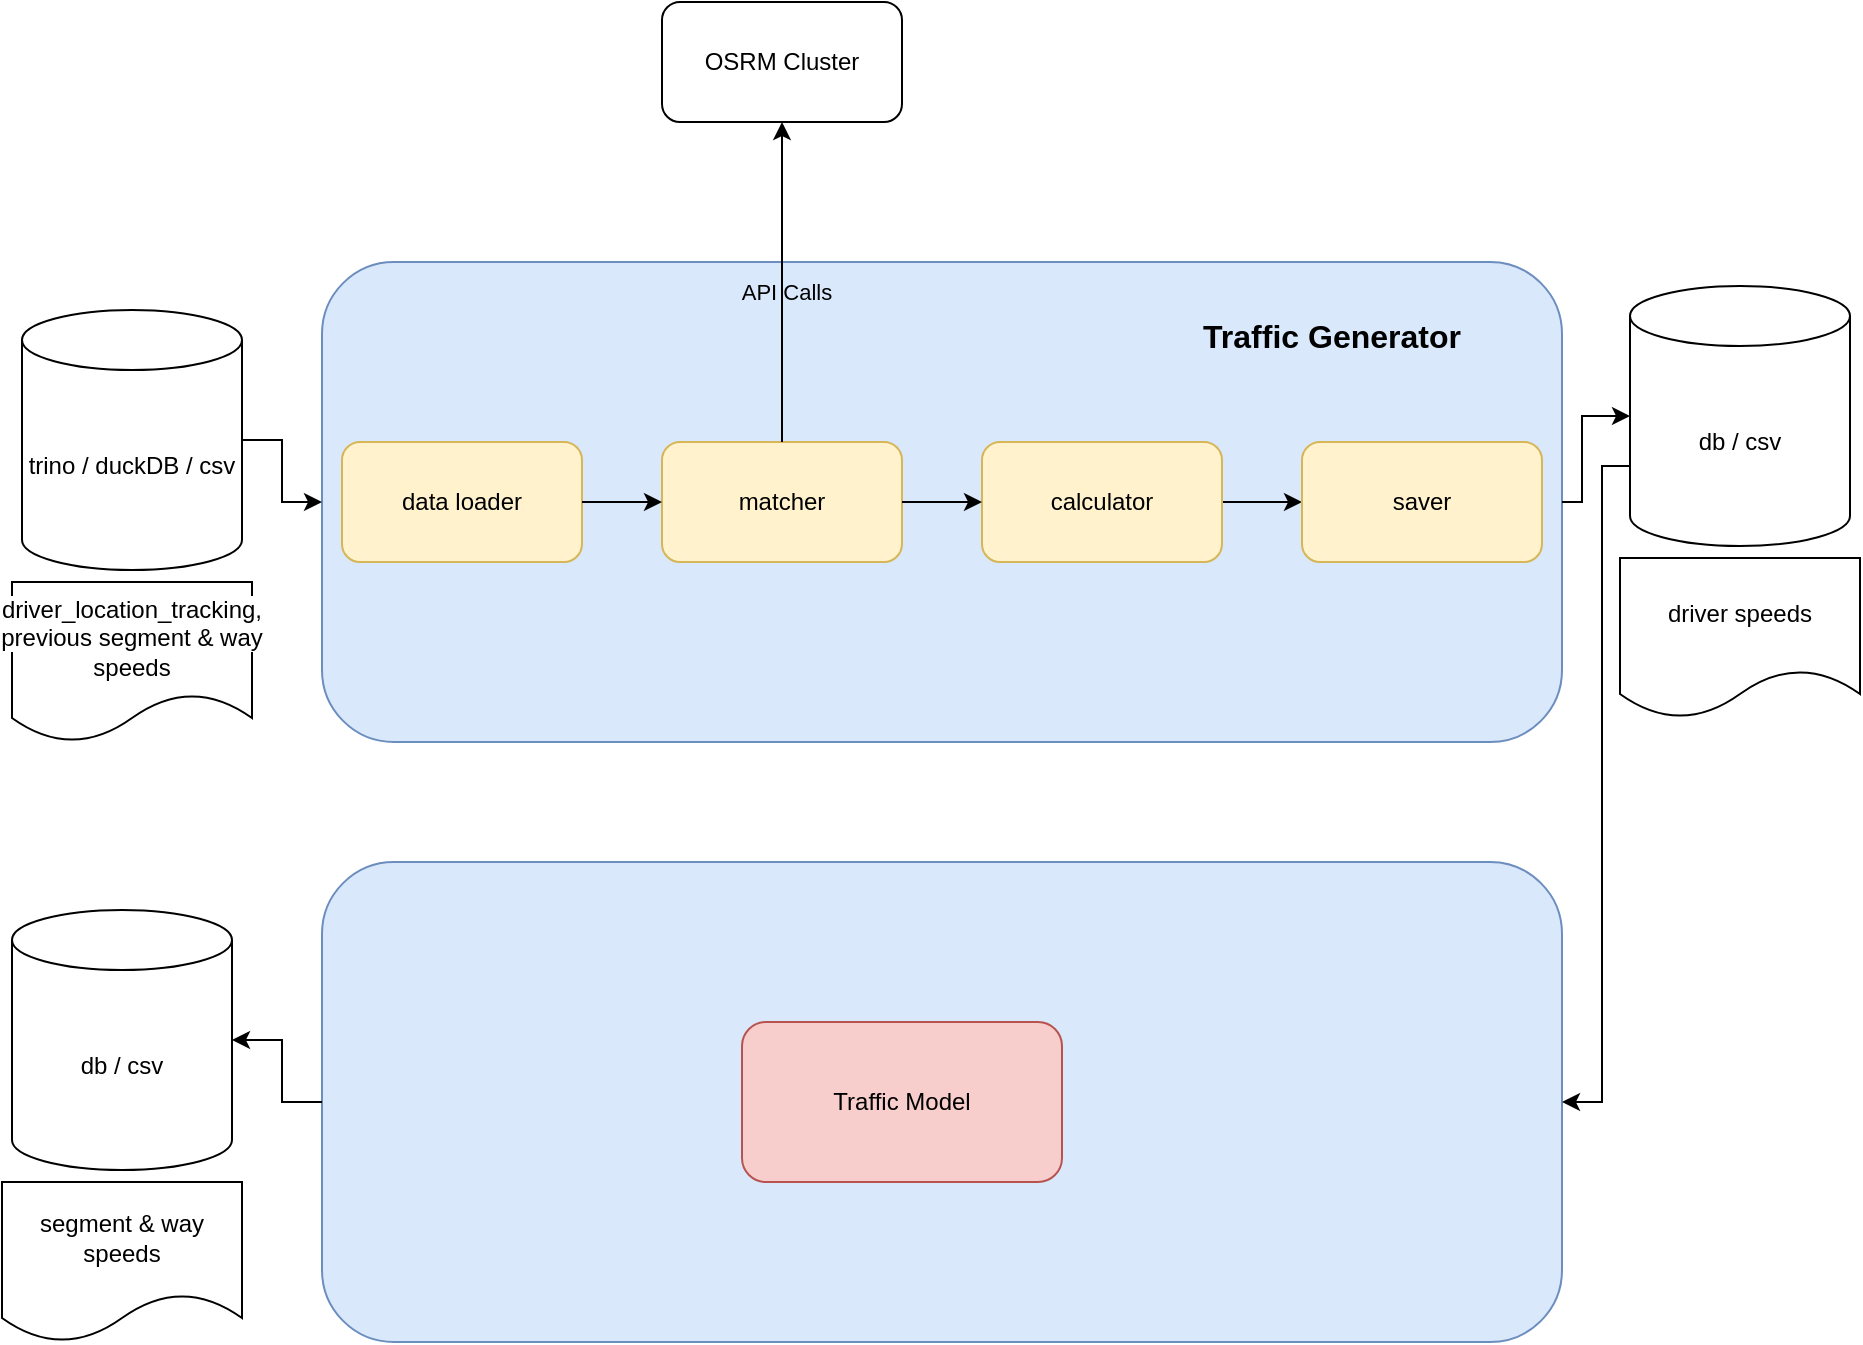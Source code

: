 <mxfile version="26.0.5">
  <diagram name="第 1 页" id="8BYuACCQoeawqHEzZooh">
    <mxGraphModel dx="1375" dy="764" grid="1" gridSize="10" guides="1" tooltips="1" connect="1" arrows="1" fold="1" page="1" pageScale="1" pageWidth="1169" pageHeight="827" math="0" shadow="0">
      <root>
        <mxCell id="0" />
        <mxCell id="1" parent="0" />
        <mxCell id="vw1j7PgcZG8BtyWdy6v_-1" value="trino / duckDB / csv" style="shape=cylinder3;whiteSpace=wrap;html=1;boundedLbl=1;backgroundOutline=1;size=15;" vertex="1" parent="1">
          <mxGeometry x="250" y="264" width="110" height="130" as="geometry" />
        </mxCell>
        <mxCell id="vw1j7PgcZG8BtyWdy6v_-2" value="&lt;font face=&quot;Helvetica&quot; style=&quot;font-size: 12px;&quot;&gt;&lt;span style=&quot;background-color: rgb(255, 255, 255);&quot;&gt;driver_location_tracking,&lt;/span&gt;&lt;/font&gt;&lt;div&gt;&lt;font face=&quot;Helvetica&quot; style=&quot;font-size: 12px;&quot;&gt;&lt;span style=&quot;background-color: rgb(255, 255, 255);&quot;&gt;previous&amp;nbsp;&lt;/span&gt;&lt;/font&gt;&lt;font face=&quot;Helvetica&quot;&gt;&lt;span style=&quot;background-color: rgb(255, 255, 255);&quot;&gt;segment&amp;nbsp;&lt;/span&gt;&lt;/font&gt;&lt;span style=&quot;color: light-dark(rgb(0, 0, 0), rgb(255, 255, 255)); background-color: light-dark(rgb(255, 255, 255), rgb(18, 18, 18));&quot;&gt;&amp;amp;&amp;nbsp;&lt;/span&gt;&lt;span style=&quot;color: light-dark(rgb(0, 0, 0), rgb(255, 255, 255)); background-color: light-dark(rgb(255, 255, 255), rgb(18, 18, 18));&quot;&gt;way speeds&lt;/span&gt;&lt;/div&gt;" style="shape=document;whiteSpace=wrap;html=1;boundedLbl=1;" vertex="1" parent="1">
          <mxGeometry x="245" y="400" width="120" height="80" as="geometry" />
        </mxCell>
        <mxCell id="vw1j7PgcZG8BtyWdy6v_-3" value="" style="rounded=1;whiteSpace=wrap;html=1;fillColor=#dae8fc;strokeColor=#6c8ebf;" vertex="1" parent="1">
          <mxGeometry x="400" y="240" width="620" height="240" as="geometry" />
        </mxCell>
        <mxCell id="vw1j7PgcZG8BtyWdy6v_-4" value="data loader" style="rounded=1;whiteSpace=wrap;html=1;fillColor=#fff2cc;strokeColor=#d6b656;" vertex="1" parent="1">
          <mxGeometry x="410" y="330" width="120" height="60" as="geometry" />
        </mxCell>
        <mxCell id="vw1j7PgcZG8BtyWdy6v_-5" value="matcher" style="rounded=1;whiteSpace=wrap;html=1;fillColor=#fff2cc;strokeColor=#d6b656;" vertex="1" parent="1">
          <mxGeometry x="570" y="330" width="120" height="60" as="geometry" />
        </mxCell>
        <mxCell id="vw1j7PgcZG8BtyWdy6v_-12" value="" style="edgeStyle=orthogonalEdgeStyle;rounded=0;orthogonalLoop=1;jettySize=auto;html=1;" edge="1" parent="1" source="vw1j7PgcZG8BtyWdy6v_-6" target="vw1j7PgcZG8BtyWdy6v_-11">
          <mxGeometry relative="1" as="geometry" />
        </mxCell>
        <mxCell id="vw1j7PgcZG8BtyWdy6v_-6" value="calculator" style="rounded=1;whiteSpace=wrap;html=1;fillColor=#fff2cc;strokeColor=#d6b656;" vertex="1" parent="1">
          <mxGeometry x="730" y="330" width="120" height="60" as="geometry" />
        </mxCell>
        <mxCell id="vw1j7PgcZG8BtyWdy6v_-7" value="" style="endArrow=classic;html=1;rounded=0;exitX=0.5;exitY=0;exitDx=0;exitDy=0;" edge="1" parent="1" source="vw1j7PgcZG8BtyWdy6v_-5">
          <mxGeometry width="50" height="50" relative="1" as="geometry">
            <mxPoint x="560" y="400" as="sourcePoint" />
            <mxPoint x="630" y="170" as="targetPoint" />
          </mxGeometry>
        </mxCell>
        <mxCell id="vw1j7PgcZG8BtyWdy6v_-26" value="API Calls" style="edgeLabel;html=1;align=center;verticalAlign=middle;resizable=0;points=[];labelBackgroundColor=none;" vertex="1" connectable="0" parent="vw1j7PgcZG8BtyWdy6v_-7">
          <mxGeometry x="-0.055" y="-2" relative="1" as="geometry">
            <mxPoint as="offset" />
          </mxGeometry>
        </mxCell>
        <mxCell id="vw1j7PgcZG8BtyWdy6v_-8" value="OSRM Cluster" style="rounded=1;whiteSpace=wrap;html=1;" vertex="1" parent="1">
          <mxGeometry x="570" y="110" width="120" height="60" as="geometry" />
        </mxCell>
        <mxCell id="vw1j7PgcZG8BtyWdy6v_-9" value="" style="endArrow=classic;html=1;rounded=0;entryX=0;entryY=0.5;entryDx=0;entryDy=0;" edge="1" parent="1" target="vw1j7PgcZG8BtyWdy6v_-5">
          <mxGeometry width="50" height="50" relative="1" as="geometry">
            <mxPoint x="530" y="360" as="sourcePoint" />
            <mxPoint x="580" y="310" as="targetPoint" />
          </mxGeometry>
        </mxCell>
        <mxCell id="vw1j7PgcZG8BtyWdy6v_-10" value="" style="endArrow=classic;html=1;rounded=0;entryX=0;entryY=0.5;entryDx=0;entryDy=0;exitX=1;exitY=0.5;exitDx=0;exitDy=0;" edge="1" parent="1" source="vw1j7PgcZG8BtyWdy6v_-5" target="vw1j7PgcZG8BtyWdy6v_-6">
          <mxGeometry width="50" height="50" relative="1" as="geometry">
            <mxPoint x="540" y="370" as="sourcePoint" />
            <mxPoint x="580" y="370" as="targetPoint" />
          </mxGeometry>
        </mxCell>
        <mxCell id="vw1j7PgcZG8BtyWdy6v_-11" value="saver" style="whiteSpace=wrap;html=1;rounded=1;fillColor=#fff2cc;strokeColor=#d6b656;" vertex="1" parent="1">
          <mxGeometry x="890" y="330" width="120" height="60" as="geometry" />
        </mxCell>
        <mxCell id="vw1j7PgcZG8BtyWdy6v_-14" value="db / csv" style="shape=cylinder3;whiteSpace=wrap;html=1;boundedLbl=1;backgroundOutline=1;size=15;" vertex="1" parent="1">
          <mxGeometry x="1054" y="252" width="110" height="130" as="geometry" />
        </mxCell>
        <mxCell id="vw1j7PgcZG8BtyWdy6v_-15" value="&lt;font face=&quot;Helvetica&quot; style=&quot;font-size: 12px;&quot;&gt;&lt;span style=&quot;background-color: rgb(255, 255, 255);&quot;&gt;driver speeds&lt;/span&gt;&lt;/font&gt;" style="shape=document;whiteSpace=wrap;html=1;boundedLbl=1;" vertex="1" parent="1">
          <mxGeometry x="1049" y="388" width="120" height="80" as="geometry" />
        </mxCell>
        <mxCell id="vw1j7PgcZG8BtyWdy6v_-16" value="" style="rounded=1;whiteSpace=wrap;html=1;fillColor=#dae8fc;strokeColor=#6c8ebf;" vertex="1" parent="1">
          <mxGeometry x="400" y="540" width="620" height="240" as="geometry" />
        </mxCell>
        <mxCell id="vw1j7PgcZG8BtyWdy6v_-18" value="" style="endArrow=classic;html=1;rounded=0;entryX=0;entryY=0.5;entryDx=0;entryDy=0;exitX=1;exitY=0.5;exitDx=0;exitDy=0;exitPerimeter=0;" edge="1" parent="1" source="vw1j7PgcZG8BtyWdy6v_-1" target="vw1j7PgcZG8BtyWdy6v_-3">
          <mxGeometry width="50" height="50" relative="1" as="geometry">
            <mxPoint x="540" y="370" as="sourcePoint" />
            <mxPoint x="580" y="370" as="targetPoint" />
            <Array as="points">
              <mxPoint x="380" y="329" />
              <mxPoint x="380" y="360" />
            </Array>
          </mxGeometry>
        </mxCell>
        <mxCell id="vw1j7PgcZG8BtyWdy6v_-19" value="" style="endArrow=classic;html=1;rounded=0;entryX=0;entryY=0.5;entryDx=0;entryDy=0;exitX=1;exitY=0.5;exitDx=0;exitDy=0;entryPerimeter=0;" edge="1" parent="1" source="vw1j7PgcZG8BtyWdy6v_-3" target="vw1j7PgcZG8BtyWdy6v_-14">
          <mxGeometry width="50" height="50" relative="1" as="geometry">
            <mxPoint x="370" y="339" as="sourcePoint" />
            <mxPoint x="410" y="370" as="targetPoint" />
            <Array as="points">
              <mxPoint x="1030" y="360" />
              <mxPoint x="1030" y="317" />
            </Array>
          </mxGeometry>
        </mxCell>
        <mxCell id="vw1j7PgcZG8BtyWdy6v_-20" value="" style="endArrow=classic;html=1;rounded=0;exitX=0;exitY=0;exitDx=0;exitDy=90;exitPerimeter=0;entryX=1;entryY=0.5;entryDx=0;entryDy=0;" edge="1" parent="1" source="vw1j7PgcZG8BtyWdy6v_-14" target="vw1j7PgcZG8BtyWdy6v_-16">
          <mxGeometry width="50" height="50" relative="1" as="geometry">
            <mxPoint x="590" y="480" as="sourcePoint" />
            <mxPoint x="640" y="430" as="targetPoint" />
            <Array as="points">
              <mxPoint x="1040" y="342" />
              <mxPoint x="1040" y="660" />
            </Array>
          </mxGeometry>
        </mxCell>
        <mxCell id="vw1j7PgcZG8BtyWdy6v_-21" value="Traffic Model" style="rounded=1;whiteSpace=wrap;html=1;fillColor=#f8cecc;strokeColor=#b85450;" vertex="1" parent="1">
          <mxGeometry x="610" y="620" width="160" height="80" as="geometry" />
        </mxCell>
        <mxCell id="vw1j7PgcZG8BtyWdy6v_-22" value="db / csv" style="shape=cylinder3;whiteSpace=wrap;html=1;boundedLbl=1;backgroundOutline=1;size=15;" vertex="1" parent="1">
          <mxGeometry x="245" y="564" width="110" height="130" as="geometry" />
        </mxCell>
        <mxCell id="vw1j7PgcZG8BtyWdy6v_-23" value="&lt;font face=&quot;Helvetica&quot; style=&quot;font-size: 12px;&quot;&gt;&lt;span style=&quot;background-color: rgb(255, 255, 255);&quot;&gt;segment&amp;nbsp;&lt;/span&gt;&lt;/font&gt;&lt;span style=&quot;background-color: light-dark(rgb(255, 255, 255), rgb(18, 18, 18)); color: light-dark(rgb(0, 0, 0), rgb(255, 255, 255));&quot;&gt;&amp;amp;&amp;nbsp;&lt;/span&gt;&lt;span style=&quot;background-color: light-dark(rgb(255, 255, 255), rgb(18, 18, 18)); color: light-dark(rgb(0, 0, 0), rgb(255, 255, 255));&quot;&gt;way speeds&lt;/span&gt;" style="shape=document;whiteSpace=wrap;html=1;boundedLbl=1;" vertex="1" parent="1">
          <mxGeometry x="240" y="700" width="120" height="80" as="geometry" />
        </mxCell>
        <mxCell id="vw1j7PgcZG8BtyWdy6v_-25" value="Traffic Generator" style="text;html=1;align=center;verticalAlign=middle;whiteSpace=wrap;rounded=0;fontSize=16;fontStyle=1" vertex="1" parent="1">
          <mxGeometry x="830" y="264" width="150" height="26" as="geometry" />
        </mxCell>
        <mxCell id="vw1j7PgcZG8BtyWdy6v_-27" value="" style="endArrow=classic;html=1;rounded=0;entryX=1;entryY=0.5;entryDx=0;entryDy=0;entryPerimeter=0;exitX=0;exitY=0.5;exitDx=0;exitDy=0;" edge="1" parent="1" source="vw1j7PgcZG8BtyWdy6v_-16" target="vw1j7PgcZG8BtyWdy6v_-22">
          <mxGeometry width="50" height="50" relative="1" as="geometry">
            <mxPoint x="650" y="510" as="sourcePoint" />
            <mxPoint x="700" y="460" as="targetPoint" />
            <Array as="points">
              <mxPoint x="380" y="660" />
              <mxPoint x="380" y="629" />
            </Array>
          </mxGeometry>
        </mxCell>
      </root>
    </mxGraphModel>
  </diagram>
</mxfile>
